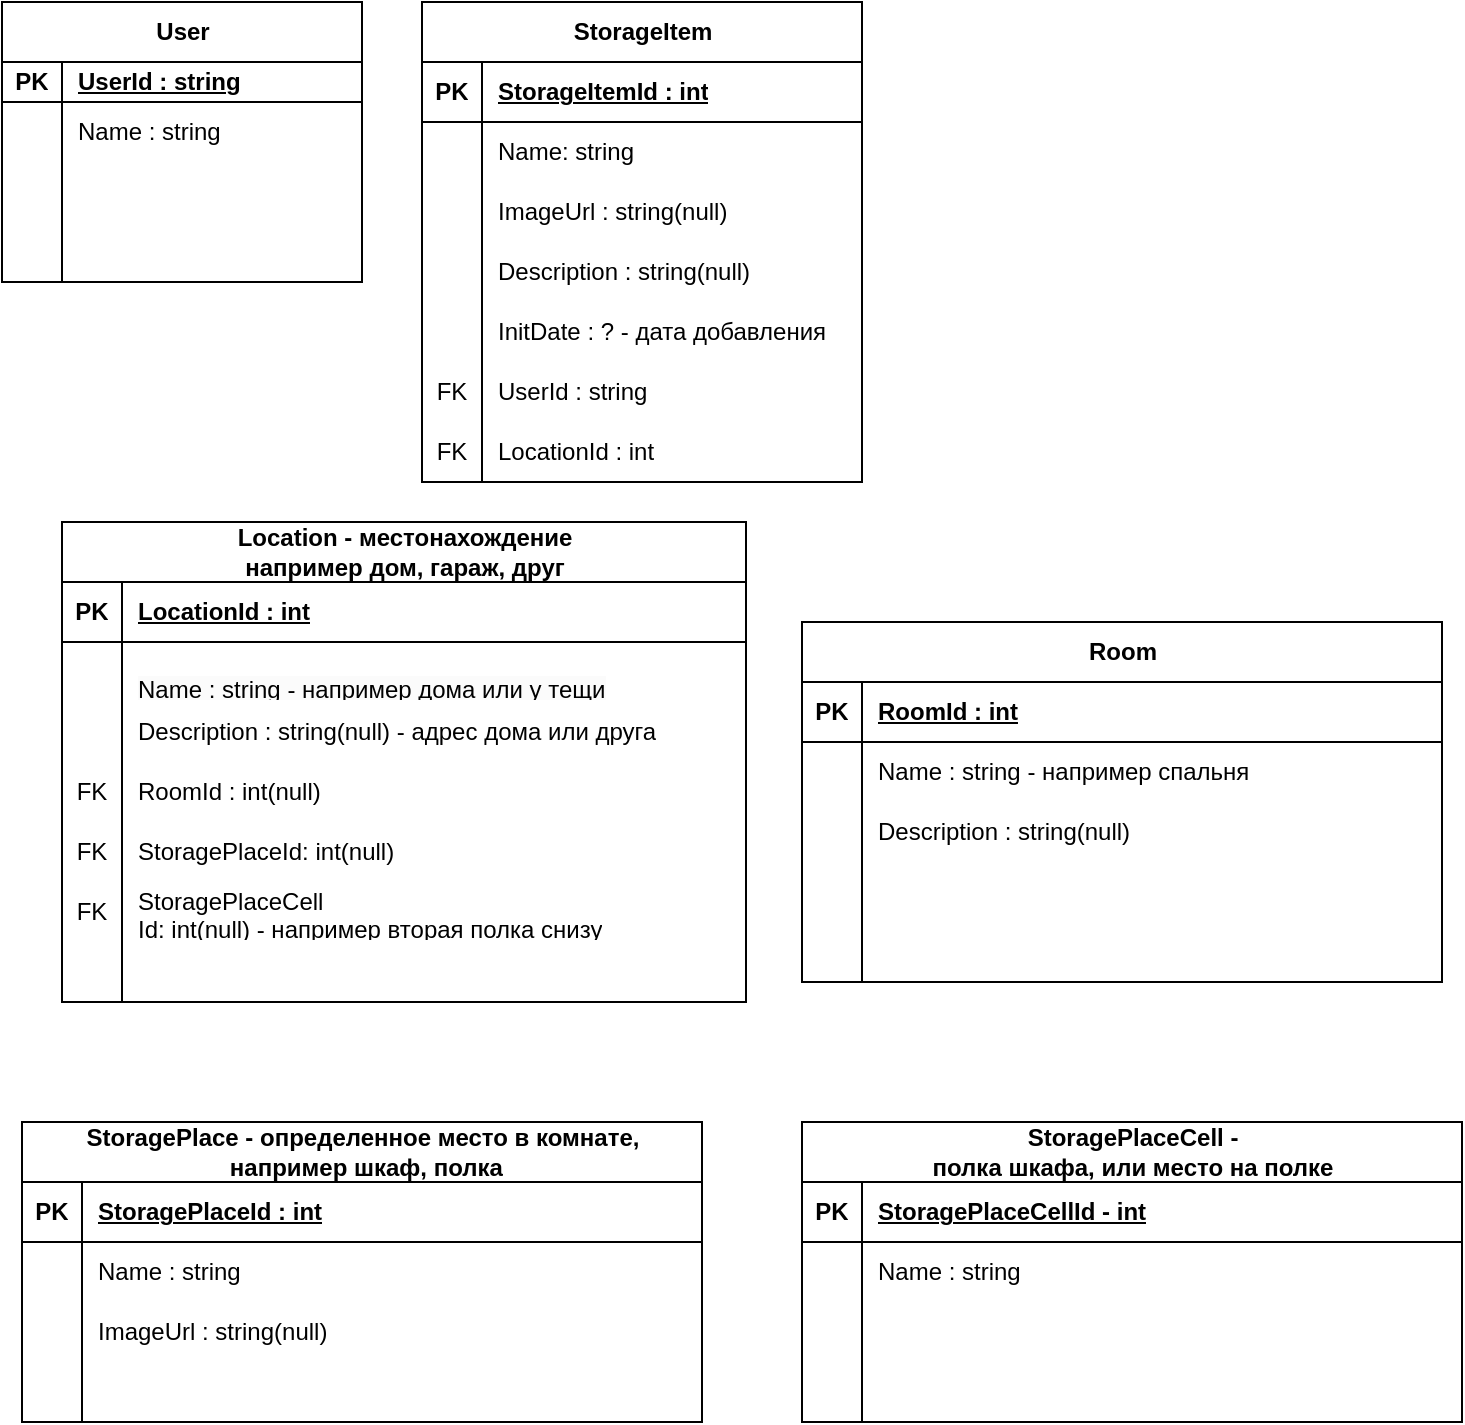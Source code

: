 <mxfile version="21.5.0" type="device">
  <diagram name="Страница 1" id="NvHaA6p-Mh8a8mqov6I4">
    <mxGraphModel dx="1034" dy="798" grid="1" gridSize="10" guides="1" tooltips="1" connect="1" arrows="1" fold="1" page="1" pageScale="1" pageWidth="3300" pageHeight="2339" math="0" shadow="0">
      <root>
        <mxCell id="0" />
        <mxCell id="1" parent="0" />
        <mxCell id="Z_u_ShBdVr9Fi0HNY1dl-27" value="User" style="shape=table;startSize=30;container=1;collapsible=1;childLayout=tableLayout;fixedRows=1;rowLines=0;fontStyle=1;align=center;resizeLast=1;html=1;" parent="1" vertex="1">
          <mxGeometry x="20" y="20" width="180" height="140" as="geometry" />
        </mxCell>
        <mxCell id="Z_u_ShBdVr9Fi0HNY1dl-28" value="" style="shape=tableRow;horizontal=0;startSize=0;swimlaneHead=0;swimlaneBody=0;fillColor=none;collapsible=0;dropTarget=0;points=[[0,0.5],[1,0.5]];portConstraint=eastwest;top=0;left=0;right=0;bottom=1;" parent="Z_u_ShBdVr9Fi0HNY1dl-27" vertex="1">
          <mxGeometry y="30" width="180" height="20" as="geometry" />
        </mxCell>
        <mxCell id="Z_u_ShBdVr9Fi0HNY1dl-29" value="PK" style="shape=partialRectangle;connectable=0;fillColor=none;top=0;left=0;bottom=0;right=0;fontStyle=1;overflow=hidden;whiteSpace=wrap;html=1;" parent="Z_u_ShBdVr9Fi0HNY1dl-28" vertex="1">
          <mxGeometry width="30" height="20" as="geometry">
            <mxRectangle width="30" height="20" as="alternateBounds" />
          </mxGeometry>
        </mxCell>
        <mxCell id="Z_u_ShBdVr9Fi0HNY1dl-30" value="UserId : string" style="shape=partialRectangle;connectable=0;fillColor=none;top=0;left=0;bottom=0;right=0;align=left;spacingLeft=6;fontStyle=5;overflow=hidden;whiteSpace=wrap;html=1;" parent="Z_u_ShBdVr9Fi0HNY1dl-28" vertex="1">
          <mxGeometry x="30" width="150" height="20" as="geometry">
            <mxRectangle width="150" height="20" as="alternateBounds" />
          </mxGeometry>
        </mxCell>
        <mxCell id="Z_u_ShBdVr9Fi0HNY1dl-31" value="" style="shape=tableRow;horizontal=0;startSize=0;swimlaneHead=0;swimlaneBody=0;fillColor=none;collapsible=0;dropTarget=0;points=[[0,0.5],[1,0.5]];portConstraint=eastwest;top=0;left=0;right=0;bottom=0;" parent="Z_u_ShBdVr9Fi0HNY1dl-27" vertex="1">
          <mxGeometry y="50" width="180" height="30" as="geometry" />
        </mxCell>
        <mxCell id="Z_u_ShBdVr9Fi0HNY1dl-32" value="" style="shape=partialRectangle;connectable=0;fillColor=none;top=0;left=0;bottom=0;right=0;editable=1;overflow=hidden;whiteSpace=wrap;html=1;" parent="Z_u_ShBdVr9Fi0HNY1dl-31" vertex="1">
          <mxGeometry width="30" height="30" as="geometry">
            <mxRectangle width="30" height="30" as="alternateBounds" />
          </mxGeometry>
        </mxCell>
        <mxCell id="Z_u_ShBdVr9Fi0HNY1dl-33" value="Name : string" style="shape=partialRectangle;connectable=0;fillColor=none;top=0;left=0;bottom=0;right=0;align=left;spacingLeft=6;overflow=hidden;whiteSpace=wrap;html=1;" parent="Z_u_ShBdVr9Fi0HNY1dl-31" vertex="1">
          <mxGeometry x="30" width="150" height="30" as="geometry">
            <mxRectangle width="150" height="30" as="alternateBounds" />
          </mxGeometry>
        </mxCell>
        <mxCell id="Z_u_ShBdVr9Fi0HNY1dl-34" value="" style="shape=tableRow;horizontal=0;startSize=0;swimlaneHead=0;swimlaneBody=0;fillColor=none;collapsible=0;dropTarget=0;points=[[0,0.5],[1,0.5]];portConstraint=eastwest;top=0;left=0;right=0;bottom=0;" parent="Z_u_ShBdVr9Fi0HNY1dl-27" vertex="1">
          <mxGeometry y="80" width="180" height="30" as="geometry" />
        </mxCell>
        <mxCell id="Z_u_ShBdVr9Fi0HNY1dl-35" value="" style="shape=partialRectangle;connectable=0;fillColor=none;top=0;left=0;bottom=0;right=0;editable=1;overflow=hidden;whiteSpace=wrap;html=1;" parent="Z_u_ShBdVr9Fi0HNY1dl-34" vertex="1">
          <mxGeometry width="30" height="30" as="geometry">
            <mxRectangle width="30" height="30" as="alternateBounds" />
          </mxGeometry>
        </mxCell>
        <mxCell id="Z_u_ShBdVr9Fi0HNY1dl-36" value="" style="shape=partialRectangle;connectable=0;fillColor=none;top=0;left=0;bottom=0;right=0;align=left;spacingLeft=6;overflow=hidden;whiteSpace=wrap;html=1;" parent="Z_u_ShBdVr9Fi0HNY1dl-34" vertex="1">
          <mxGeometry x="30" width="150" height="30" as="geometry">
            <mxRectangle width="150" height="30" as="alternateBounds" />
          </mxGeometry>
        </mxCell>
        <mxCell id="Z_u_ShBdVr9Fi0HNY1dl-37" value="" style="shape=tableRow;horizontal=0;startSize=0;swimlaneHead=0;swimlaneBody=0;fillColor=none;collapsible=0;dropTarget=0;points=[[0,0.5],[1,0.5]];portConstraint=eastwest;top=0;left=0;right=0;bottom=0;" parent="Z_u_ShBdVr9Fi0HNY1dl-27" vertex="1">
          <mxGeometry y="110" width="180" height="30" as="geometry" />
        </mxCell>
        <mxCell id="Z_u_ShBdVr9Fi0HNY1dl-38" value="" style="shape=partialRectangle;connectable=0;fillColor=none;top=0;left=0;bottom=0;right=0;editable=1;overflow=hidden;whiteSpace=wrap;html=1;" parent="Z_u_ShBdVr9Fi0HNY1dl-37" vertex="1">
          <mxGeometry width="30" height="30" as="geometry">
            <mxRectangle width="30" height="30" as="alternateBounds" />
          </mxGeometry>
        </mxCell>
        <mxCell id="Z_u_ShBdVr9Fi0HNY1dl-39" value="" style="shape=partialRectangle;connectable=0;fillColor=none;top=0;left=0;bottom=0;right=0;align=left;spacingLeft=6;overflow=hidden;whiteSpace=wrap;html=1;" parent="Z_u_ShBdVr9Fi0HNY1dl-37" vertex="1">
          <mxGeometry x="30" width="150" height="30" as="geometry">
            <mxRectangle width="150" height="30" as="alternateBounds" />
          </mxGeometry>
        </mxCell>
        <object label="StorageItem" UserId="" id="Z_u_ShBdVr9Fi0HNY1dl-40">
          <mxCell style="shape=table;startSize=30;container=1;collapsible=1;childLayout=tableLayout;fixedRows=1;rowLines=0;fontStyle=1;align=center;resizeLast=1;html=1;" parent="1" vertex="1">
            <mxGeometry x="230" y="20" width="220" height="240" as="geometry" />
          </mxCell>
        </object>
        <mxCell id="Z_u_ShBdVr9Fi0HNY1dl-41" value="" style="shape=tableRow;horizontal=0;startSize=0;swimlaneHead=0;swimlaneBody=0;fillColor=none;collapsible=0;dropTarget=0;points=[[0,0.5],[1,0.5]];portConstraint=eastwest;top=0;left=0;right=0;bottom=1;" parent="Z_u_ShBdVr9Fi0HNY1dl-40" vertex="1">
          <mxGeometry y="30" width="220" height="30" as="geometry" />
        </mxCell>
        <mxCell id="Z_u_ShBdVr9Fi0HNY1dl-42" value="PK" style="shape=partialRectangle;connectable=0;fillColor=none;top=0;left=0;bottom=0;right=0;fontStyle=1;overflow=hidden;whiteSpace=wrap;html=1;" parent="Z_u_ShBdVr9Fi0HNY1dl-41" vertex="1">
          <mxGeometry width="30" height="30" as="geometry">
            <mxRectangle width="30" height="30" as="alternateBounds" />
          </mxGeometry>
        </mxCell>
        <mxCell id="Z_u_ShBdVr9Fi0HNY1dl-43" value="StorageItemId : int" style="shape=partialRectangle;connectable=0;fillColor=none;top=0;left=0;bottom=0;right=0;align=left;spacingLeft=6;fontStyle=5;overflow=hidden;whiteSpace=wrap;html=1;" parent="Z_u_ShBdVr9Fi0HNY1dl-41" vertex="1">
          <mxGeometry x="30" width="190" height="30" as="geometry">
            <mxRectangle width="190" height="30" as="alternateBounds" />
          </mxGeometry>
        </mxCell>
        <mxCell id="Z_u_ShBdVr9Fi0HNY1dl-44" value="" style="shape=tableRow;horizontal=0;startSize=0;swimlaneHead=0;swimlaneBody=0;fillColor=none;collapsible=0;dropTarget=0;points=[[0,0.5],[1,0.5]];portConstraint=eastwest;top=0;left=0;right=0;bottom=0;" parent="Z_u_ShBdVr9Fi0HNY1dl-40" vertex="1">
          <mxGeometry y="60" width="220" height="30" as="geometry" />
        </mxCell>
        <mxCell id="Z_u_ShBdVr9Fi0HNY1dl-45" value="" style="shape=partialRectangle;connectable=0;fillColor=none;top=0;left=0;bottom=0;right=0;editable=1;overflow=hidden;whiteSpace=wrap;html=1;" parent="Z_u_ShBdVr9Fi0HNY1dl-44" vertex="1">
          <mxGeometry width="30" height="30" as="geometry">
            <mxRectangle width="30" height="30" as="alternateBounds" />
          </mxGeometry>
        </mxCell>
        <mxCell id="Z_u_ShBdVr9Fi0HNY1dl-46" value="Name: string" style="shape=partialRectangle;connectable=0;fillColor=none;top=0;left=0;bottom=0;right=0;align=left;spacingLeft=6;overflow=hidden;whiteSpace=wrap;html=1;" parent="Z_u_ShBdVr9Fi0HNY1dl-44" vertex="1">
          <mxGeometry x="30" width="190" height="30" as="geometry">
            <mxRectangle width="190" height="30" as="alternateBounds" />
          </mxGeometry>
        </mxCell>
        <mxCell id="Z_u_ShBdVr9Fi0HNY1dl-47" value="" style="shape=tableRow;horizontal=0;startSize=0;swimlaneHead=0;swimlaneBody=0;fillColor=none;collapsible=0;dropTarget=0;points=[[0,0.5],[1,0.5]];portConstraint=eastwest;top=0;left=0;right=0;bottom=0;" parent="Z_u_ShBdVr9Fi0HNY1dl-40" vertex="1">
          <mxGeometry y="90" width="220" height="30" as="geometry" />
        </mxCell>
        <mxCell id="Z_u_ShBdVr9Fi0HNY1dl-48" value="" style="shape=partialRectangle;connectable=0;fillColor=none;top=0;left=0;bottom=0;right=0;editable=1;overflow=hidden;whiteSpace=wrap;html=1;" parent="Z_u_ShBdVr9Fi0HNY1dl-47" vertex="1">
          <mxGeometry width="30" height="30" as="geometry">
            <mxRectangle width="30" height="30" as="alternateBounds" />
          </mxGeometry>
        </mxCell>
        <mxCell id="Z_u_ShBdVr9Fi0HNY1dl-49" value="ImageUrl : string(null)" style="shape=partialRectangle;connectable=0;fillColor=none;top=0;left=0;bottom=0;right=0;align=left;spacingLeft=6;overflow=hidden;whiteSpace=wrap;html=1;" parent="Z_u_ShBdVr9Fi0HNY1dl-47" vertex="1">
          <mxGeometry x="30" width="190" height="30" as="geometry">
            <mxRectangle width="190" height="30" as="alternateBounds" />
          </mxGeometry>
        </mxCell>
        <mxCell id="Z_u_ShBdVr9Fi0HNY1dl-50" value="" style="shape=tableRow;horizontal=0;startSize=0;swimlaneHead=0;swimlaneBody=0;fillColor=none;collapsible=0;dropTarget=0;points=[[0,0.5],[1,0.5]];portConstraint=eastwest;top=0;left=0;right=0;bottom=0;" parent="Z_u_ShBdVr9Fi0HNY1dl-40" vertex="1">
          <mxGeometry y="120" width="220" height="30" as="geometry" />
        </mxCell>
        <mxCell id="Z_u_ShBdVr9Fi0HNY1dl-51" value="" style="shape=partialRectangle;connectable=0;fillColor=none;top=0;left=0;bottom=0;right=0;editable=1;overflow=hidden;whiteSpace=wrap;html=1;" parent="Z_u_ShBdVr9Fi0HNY1dl-50" vertex="1">
          <mxGeometry width="30" height="30" as="geometry">
            <mxRectangle width="30" height="30" as="alternateBounds" />
          </mxGeometry>
        </mxCell>
        <mxCell id="Z_u_ShBdVr9Fi0HNY1dl-52" value="Description : string(null)" style="shape=partialRectangle;connectable=0;fillColor=none;top=0;left=0;bottom=0;right=0;align=left;spacingLeft=6;overflow=hidden;whiteSpace=wrap;html=1;" parent="Z_u_ShBdVr9Fi0HNY1dl-50" vertex="1">
          <mxGeometry x="30" width="190" height="30" as="geometry">
            <mxRectangle width="190" height="30" as="alternateBounds" />
          </mxGeometry>
        </mxCell>
        <mxCell id="Z_u_ShBdVr9Fi0HNY1dl-95" style="shape=tableRow;horizontal=0;startSize=0;swimlaneHead=0;swimlaneBody=0;fillColor=none;collapsible=0;dropTarget=0;points=[[0,0.5],[1,0.5]];portConstraint=eastwest;top=0;left=0;right=0;bottom=0;" parent="Z_u_ShBdVr9Fi0HNY1dl-40" vertex="1">
          <mxGeometry y="150" width="220" height="30" as="geometry" />
        </mxCell>
        <mxCell id="Z_u_ShBdVr9Fi0HNY1dl-96" style="shape=partialRectangle;connectable=0;fillColor=none;top=0;left=0;bottom=0;right=0;editable=1;overflow=hidden;whiteSpace=wrap;html=1;" parent="Z_u_ShBdVr9Fi0HNY1dl-95" vertex="1">
          <mxGeometry width="30" height="30" as="geometry">
            <mxRectangle width="30" height="30" as="alternateBounds" />
          </mxGeometry>
        </mxCell>
        <mxCell id="Z_u_ShBdVr9Fi0HNY1dl-97" value="InitDate : ? - дата добавления" style="shape=partialRectangle;connectable=0;fillColor=none;top=0;left=0;bottom=0;right=0;align=left;spacingLeft=6;overflow=hidden;whiteSpace=wrap;html=1;" parent="Z_u_ShBdVr9Fi0HNY1dl-95" vertex="1">
          <mxGeometry x="30" width="190" height="30" as="geometry">
            <mxRectangle width="190" height="30" as="alternateBounds" />
          </mxGeometry>
        </mxCell>
        <mxCell id="Z_u_ShBdVr9Fi0HNY1dl-89" style="shape=tableRow;horizontal=0;startSize=0;swimlaneHead=0;swimlaneBody=0;fillColor=none;collapsible=0;dropTarget=0;points=[[0,0.5],[1,0.5]];portConstraint=eastwest;top=0;left=0;right=0;bottom=0;" parent="Z_u_ShBdVr9Fi0HNY1dl-40" vertex="1">
          <mxGeometry y="180" width="220" height="30" as="geometry" />
        </mxCell>
        <mxCell id="Z_u_ShBdVr9Fi0HNY1dl-90" value="FK" style="shape=partialRectangle;connectable=0;fillColor=none;top=0;left=0;bottom=0;right=0;editable=1;overflow=hidden;whiteSpace=wrap;html=1;" parent="Z_u_ShBdVr9Fi0HNY1dl-89" vertex="1">
          <mxGeometry width="30" height="30" as="geometry">
            <mxRectangle width="30" height="30" as="alternateBounds" />
          </mxGeometry>
        </mxCell>
        <mxCell id="Z_u_ShBdVr9Fi0HNY1dl-91" value="UserId : string" style="shape=partialRectangle;connectable=0;fillColor=none;top=0;left=0;bottom=0;right=0;align=left;spacingLeft=6;overflow=hidden;whiteSpace=wrap;html=1;" parent="Z_u_ShBdVr9Fi0HNY1dl-89" vertex="1">
          <mxGeometry x="30" width="190" height="30" as="geometry">
            <mxRectangle width="190" height="30" as="alternateBounds" />
          </mxGeometry>
        </mxCell>
        <mxCell id="Z_u_ShBdVr9Fi0HNY1dl-92" style="shape=tableRow;horizontal=0;startSize=0;swimlaneHead=0;swimlaneBody=0;fillColor=none;collapsible=0;dropTarget=0;points=[[0,0.5],[1,0.5]];portConstraint=eastwest;top=0;left=0;right=0;bottom=0;" parent="Z_u_ShBdVr9Fi0HNY1dl-40" vertex="1">
          <mxGeometry y="210" width="220" height="30" as="geometry" />
        </mxCell>
        <mxCell id="Z_u_ShBdVr9Fi0HNY1dl-93" value="FK" style="shape=partialRectangle;connectable=0;fillColor=none;top=0;left=0;bottom=0;right=0;editable=1;overflow=hidden;whiteSpace=wrap;html=1;" parent="Z_u_ShBdVr9Fi0HNY1dl-92" vertex="1">
          <mxGeometry width="30" height="30" as="geometry">
            <mxRectangle width="30" height="30" as="alternateBounds" />
          </mxGeometry>
        </mxCell>
        <mxCell id="Z_u_ShBdVr9Fi0HNY1dl-94" value="LocationId : int" style="shape=partialRectangle;connectable=0;fillColor=none;top=0;left=0;bottom=0;right=0;align=left;spacingLeft=6;overflow=hidden;whiteSpace=wrap;html=1;" parent="Z_u_ShBdVr9Fi0HNY1dl-92" vertex="1">
          <mxGeometry x="30" width="190" height="30" as="geometry">
            <mxRectangle width="190" height="30" as="alternateBounds" />
          </mxGeometry>
        </mxCell>
        <mxCell id="Z_u_ShBdVr9Fi0HNY1dl-69" value="Location - местонахождение &lt;br&gt;например дом, гараж, друг" style="shape=table;startSize=30;container=1;collapsible=1;childLayout=tableLayout;fixedRows=1;rowLines=0;fontStyle=1;align=center;resizeLast=1;html=1;points=[[0,0,0,0,0],[0,0.25,0,0,0],[0,0.5,0,0,0],[0,0.75,0,0,0],[0,1,0,0,0],[0.25,0,0,0,0],[0.25,1,0,0,0],[0.5,0,0,0,0],[0.5,1,0,0,0],[0.75,0,0,0,0],[0.75,1,0,0,0],[1,0,0,0,0],[1,0.25,0,0,0],[1,0.5,0,0,0],[1,0.75,0,0,0],[1,1,0,0,0]];" parent="1" vertex="1">
          <mxGeometry x="50" y="280" width="342" height="240" as="geometry">
            <mxRectangle x="490" y="60" width="90" height="30" as="alternateBounds" />
          </mxGeometry>
        </mxCell>
        <mxCell id="Z_u_ShBdVr9Fi0HNY1dl-70" value="" style="shape=tableRow;horizontal=0;startSize=0;swimlaneHead=0;swimlaneBody=0;fillColor=none;collapsible=0;dropTarget=0;points=[[0,0.5],[1,0.5]];portConstraint=eastwest;top=0;left=0;right=0;bottom=1;" parent="Z_u_ShBdVr9Fi0HNY1dl-69" vertex="1">
          <mxGeometry y="30" width="342" height="30" as="geometry" />
        </mxCell>
        <mxCell id="Z_u_ShBdVr9Fi0HNY1dl-71" value="PK" style="shape=partialRectangle;connectable=0;fillColor=none;top=0;left=0;bottom=0;right=0;fontStyle=1;overflow=hidden;whiteSpace=wrap;html=1;" parent="Z_u_ShBdVr9Fi0HNY1dl-70" vertex="1">
          <mxGeometry width="30" height="30" as="geometry">
            <mxRectangle width="30" height="30" as="alternateBounds" />
          </mxGeometry>
        </mxCell>
        <mxCell id="Z_u_ShBdVr9Fi0HNY1dl-72" value="LocationId : int" style="shape=partialRectangle;connectable=0;fillColor=none;top=0;left=0;bottom=0;right=0;align=left;spacingLeft=6;fontStyle=5;overflow=hidden;whiteSpace=wrap;html=1;" parent="Z_u_ShBdVr9Fi0HNY1dl-70" vertex="1">
          <mxGeometry x="30" width="312" height="30" as="geometry">
            <mxRectangle width="312" height="30" as="alternateBounds" />
          </mxGeometry>
        </mxCell>
        <mxCell id="Z_u_ShBdVr9Fi0HNY1dl-117" style="shape=tableRow;horizontal=0;startSize=0;swimlaneHead=0;swimlaneBody=0;fillColor=none;collapsible=0;dropTarget=0;points=[[0,0.5],[1,0.5]];portConstraint=eastwest;top=0;left=0;right=0;bottom=0;" parent="Z_u_ShBdVr9Fi0HNY1dl-69" vertex="1">
          <mxGeometry y="60" width="342" height="30" as="geometry" />
        </mxCell>
        <mxCell id="Z_u_ShBdVr9Fi0HNY1dl-118" style="shape=partialRectangle;connectable=0;fillColor=none;top=0;left=0;bottom=0;right=0;editable=1;overflow=hidden;whiteSpace=wrap;html=1;" parent="Z_u_ShBdVr9Fi0HNY1dl-117" vertex="1">
          <mxGeometry width="30" height="30" as="geometry">
            <mxRectangle width="30" height="30" as="alternateBounds" />
          </mxGeometry>
        </mxCell>
        <mxCell id="Z_u_ShBdVr9Fi0HNY1dl-119" value="&#xa;&lt;span style=&quot;color: rgb(0, 0, 0); font-family: Helvetica; font-size: 12px; font-style: normal; font-variant-ligatures: normal; font-variant-caps: normal; font-weight: 400; letter-spacing: normal; orphans: 2; text-align: left; text-indent: 0px; text-transform: none; widows: 2; word-spacing: 0px; -webkit-text-stroke-width: 0px; background-color: rgb(251, 251, 251); text-decoration-thickness: initial; text-decoration-style: initial; text-decoration-color: initial; float: none; display: inline !important;&quot;&gt;Name : string - например дома или у тещи&lt;/span&gt;&#xa;&#xa;" style="shape=partialRectangle;connectable=0;fillColor=none;top=0;left=0;bottom=0;right=0;align=left;spacingLeft=6;overflow=hidden;whiteSpace=wrap;html=1;" parent="Z_u_ShBdVr9Fi0HNY1dl-117" vertex="1">
          <mxGeometry x="30" width="312" height="30" as="geometry">
            <mxRectangle width="312" height="30" as="alternateBounds" />
          </mxGeometry>
        </mxCell>
        <mxCell id="Z_u_ShBdVr9Fi0HNY1dl-120" style="shape=tableRow;horizontal=0;startSize=0;swimlaneHead=0;swimlaneBody=0;fillColor=none;collapsible=0;dropTarget=0;points=[[0,0.5],[1,0.5]];portConstraint=eastwest;top=0;left=0;right=0;bottom=0;" parent="Z_u_ShBdVr9Fi0HNY1dl-69" vertex="1">
          <mxGeometry y="90" width="342" height="30" as="geometry" />
        </mxCell>
        <mxCell id="Z_u_ShBdVr9Fi0HNY1dl-121" style="shape=partialRectangle;connectable=0;fillColor=none;top=0;left=0;bottom=0;right=0;editable=1;overflow=hidden;whiteSpace=wrap;html=1;" parent="Z_u_ShBdVr9Fi0HNY1dl-120" vertex="1">
          <mxGeometry width="30" height="30" as="geometry">
            <mxRectangle width="30" height="30" as="alternateBounds" />
          </mxGeometry>
        </mxCell>
        <mxCell id="Z_u_ShBdVr9Fi0HNY1dl-122" value="Description : string(null) - адрес дома или друга" style="shape=partialRectangle;connectable=0;fillColor=none;top=0;left=0;bottom=0;right=0;align=left;spacingLeft=6;overflow=hidden;whiteSpace=wrap;html=1;" parent="Z_u_ShBdVr9Fi0HNY1dl-120" vertex="1">
          <mxGeometry x="30" width="312" height="30" as="geometry">
            <mxRectangle width="312" height="30" as="alternateBounds" />
          </mxGeometry>
        </mxCell>
        <mxCell id="Z_u_ShBdVr9Fi0HNY1dl-79" value="" style="shape=tableRow;horizontal=0;startSize=0;swimlaneHead=0;swimlaneBody=0;fillColor=none;collapsible=0;dropTarget=0;points=[[0,0.5],[1,0.5]];portConstraint=eastwest;top=0;left=0;right=0;bottom=0;" parent="Z_u_ShBdVr9Fi0HNY1dl-69" vertex="1">
          <mxGeometry y="120" width="342" height="30" as="geometry" />
        </mxCell>
        <mxCell id="Z_u_ShBdVr9Fi0HNY1dl-80" value="FK" style="shape=partialRectangle;connectable=0;fillColor=none;top=0;left=0;bottom=0;right=0;editable=1;overflow=hidden;whiteSpace=wrap;html=1;" parent="Z_u_ShBdVr9Fi0HNY1dl-79" vertex="1">
          <mxGeometry width="30" height="30" as="geometry">
            <mxRectangle width="30" height="30" as="alternateBounds" />
          </mxGeometry>
        </mxCell>
        <mxCell id="Z_u_ShBdVr9Fi0HNY1dl-81" value="RoomId : int(null)&amp;nbsp;" style="shape=partialRectangle;connectable=0;fillColor=none;top=0;left=0;bottom=0;right=0;align=left;spacingLeft=6;overflow=hidden;whiteSpace=wrap;html=1;" parent="Z_u_ShBdVr9Fi0HNY1dl-79" vertex="1">
          <mxGeometry x="30" width="312" height="30" as="geometry">
            <mxRectangle width="312" height="30" as="alternateBounds" />
          </mxGeometry>
        </mxCell>
        <mxCell id="Z_u_ShBdVr9Fi0HNY1dl-86" style="shape=tableRow;horizontal=0;startSize=0;swimlaneHead=0;swimlaneBody=0;fillColor=none;collapsible=0;dropTarget=0;points=[[0,0.5],[1,0.5]];portConstraint=eastwest;top=0;left=0;right=0;bottom=0;" parent="Z_u_ShBdVr9Fi0HNY1dl-69" vertex="1">
          <mxGeometry y="150" width="342" height="30" as="geometry" />
        </mxCell>
        <mxCell id="Z_u_ShBdVr9Fi0HNY1dl-87" value="FK" style="shape=partialRectangle;connectable=0;fillColor=none;top=0;left=0;bottom=0;right=0;editable=1;overflow=hidden;whiteSpace=wrap;html=1;" parent="Z_u_ShBdVr9Fi0HNY1dl-86" vertex="1">
          <mxGeometry width="30" height="30" as="geometry">
            <mxRectangle width="30" height="30" as="alternateBounds" />
          </mxGeometry>
        </mxCell>
        <mxCell id="Z_u_ShBdVr9Fi0HNY1dl-88" value="StoragePlaceId: int(null)&amp;nbsp;" style="shape=partialRectangle;connectable=0;fillColor=none;top=0;left=0;bottom=0;right=0;align=left;spacingLeft=6;overflow=hidden;whiteSpace=wrap;html=1;" parent="Z_u_ShBdVr9Fi0HNY1dl-86" vertex="1">
          <mxGeometry x="30" width="312" height="30" as="geometry">
            <mxRectangle width="312" height="30" as="alternateBounds" />
          </mxGeometry>
        </mxCell>
        <mxCell id="Z_u_ShBdVr9Fi0HNY1dl-98" style="shape=tableRow;horizontal=0;startSize=0;swimlaneHead=0;swimlaneBody=0;fillColor=none;collapsible=0;dropTarget=0;points=[[0,0.5],[1,0.5]];portConstraint=eastwest;top=0;left=0;right=0;bottom=0;" parent="Z_u_ShBdVr9Fi0HNY1dl-69" vertex="1">
          <mxGeometry y="180" width="342" height="30" as="geometry" />
        </mxCell>
        <mxCell id="Z_u_ShBdVr9Fi0HNY1dl-99" value="FK" style="shape=partialRectangle;connectable=0;fillColor=none;top=0;left=0;bottom=0;right=0;editable=1;overflow=hidden;whiteSpace=wrap;html=1;" parent="Z_u_ShBdVr9Fi0HNY1dl-98" vertex="1">
          <mxGeometry width="30" height="30" as="geometry">
            <mxRectangle width="30" height="30" as="alternateBounds" />
          </mxGeometry>
        </mxCell>
        <mxCell id="Z_u_ShBdVr9Fi0HNY1dl-100" value="StoragePlaceCell&lt;br&gt;Id: int(null) - например вторая полка снизу" style="shape=partialRectangle;connectable=0;fillColor=none;top=0;left=0;bottom=0;right=0;align=left;spacingLeft=6;overflow=hidden;whiteSpace=wrap;html=1;" parent="Z_u_ShBdVr9Fi0HNY1dl-98" vertex="1">
          <mxGeometry x="30" width="312" height="30" as="geometry">
            <mxRectangle width="312" height="30" as="alternateBounds" />
          </mxGeometry>
        </mxCell>
        <mxCell id="Z_u_ShBdVr9Fi0HNY1dl-101" style="shape=tableRow;horizontal=0;startSize=0;swimlaneHead=0;swimlaneBody=0;fillColor=none;collapsible=0;dropTarget=0;points=[[0,0.5],[1,0.5]];portConstraint=eastwest;top=0;left=0;right=0;bottom=0;" parent="Z_u_ShBdVr9Fi0HNY1dl-69" vertex="1">
          <mxGeometry y="210" width="342" height="30" as="geometry" />
        </mxCell>
        <mxCell id="Z_u_ShBdVr9Fi0HNY1dl-102" value="" style="shape=partialRectangle;connectable=0;fillColor=none;top=0;left=0;bottom=0;right=0;editable=1;overflow=hidden;whiteSpace=wrap;html=1;" parent="Z_u_ShBdVr9Fi0HNY1dl-101" vertex="1">
          <mxGeometry width="30" height="30" as="geometry">
            <mxRectangle width="30" height="30" as="alternateBounds" />
          </mxGeometry>
        </mxCell>
        <mxCell id="Z_u_ShBdVr9Fi0HNY1dl-103" value="" style="shape=partialRectangle;connectable=0;fillColor=none;top=0;left=0;bottom=0;right=0;align=left;spacingLeft=6;overflow=hidden;whiteSpace=wrap;html=1;" parent="Z_u_ShBdVr9Fi0HNY1dl-101" vertex="1">
          <mxGeometry x="30" width="312" height="30" as="geometry">
            <mxRectangle width="312" height="30" as="alternateBounds" />
          </mxGeometry>
        </mxCell>
        <mxCell id="Z_u_ShBdVr9Fi0HNY1dl-104" value="Room" style="shape=table;startSize=30;container=1;collapsible=1;childLayout=tableLayout;fixedRows=1;rowLines=0;fontStyle=1;align=center;resizeLast=1;html=1;" parent="1" vertex="1">
          <mxGeometry x="420" y="330" width="320" height="180" as="geometry" />
        </mxCell>
        <mxCell id="Z_u_ShBdVr9Fi0HNY1dl-105" value="" style="shape=tableRow;horizontal=0;startSize=0;swimlaneHead=0;swimlaneBody=0;fillColor=none;collapsible=0;dropTarget=0;points=[[0,0.5],[1,0.5]];portConstraint=eastwest;top=0;left=0;right=0;bottom=1;" parent="Z_u_ShBdVr9Fi0HNY1dl-104" vertex="1">
          <mxGeometry y="30" width="320" height="30" as="geometry" />
        </mxCell>
        <mxCell id="Z_u_ShBdVr9Fi0HNY1dl-106" value="PK" style="shape=partialRectangle;connectable=0;fillColor=none;top=0;left=0;bottom=0;right=0;fontStyle=1;overflow=hidden;whiteSpace=wrap;html=1;" parent="Z_u_ShBdVr9Fi0HNY1dl-105" vertex="1">
          <mxGeometry width="30" height="30" as="geometry">
            <mxRectangle width="30" height="30" as="alternateBounds" />
          </mxGeometry>
        </mxCell>
        <mxCell id="Z_u_ShBdVr9Fi0HNY1dl-107" value="RoomId : int" style="shape=partialRectangle;connectable=0;fillColor=none;top=0;left=0;bottom=0;right=0;align=left;spacingLeft=6;fontStyle=5;overflow=hidden;whiteSpace=wrap;html=1;" parent="Z_u_ShBdVr9Fi0HNY1dl-105" vertex="1">
          <mxGeometry x="30" width="290" height="30" as="geometry">
            <mxRectangle width="290" height="30" as="alternateBounds" />
          </mxGeometry>
        </mxCell>
        <mxCell id="Z_u_ShBdVr9Fi0HNY1dl-108" value="" style="shape=tableRow;horizontal=0;startSize=0;swimlaneHead=0;swimlaneBody=0;fillColor=none;collapsible=0;dropTarget=0;points=[[0,0.5],[1,0.5]];portConstraint=eastwest;top=0;left=0;right=0;bottom=0;" parent="Z_u_ShBdVr9Fi0HNY1dl-104" vertex="1">
          <mxGeometry y="60" width="320" height="30" as="geometry" />
        </mxCell>
        <mxCell id="Z_u_ShBdVr9Fi0HNY1dl-109" value="" style="shape=partialRectangle;connectable=0;fillColor=none;top=0;left=0;bottom=0;right=0;editable=1;overflow=hidden;whiteSpace=wrap;html=1;" parent="Z_u_ShBdVr9Fi0HNY1dl-108" vertex="1">
          <mxGeometry width="30" height="30" as="geometry">
            <mxRectangle width="30" height="30" as="alternateBounds" />
          </mxGeometry>
        </mxCell>
        <mxCell id="Z_u_ShBdVr9Fi0HNY1dl-110" value="Name : string - например спальня" style="shape=partialRectangle;connectable=0;fillColor=none;top=0;left=0;bottom=0;right=0;align=left;spacingLeft=6;overflow=hidden;whiteSpace=wrap;html=1;" parent="Z_u_ShBdVr9Fi0HNY1dl-108" vertex="1">
          <mxGeometry x="30" width="290" height="30" as="geometry">
            <mxRectangle width="290" height="30" as="alternateBounds" />
          </mxGeometry>
        </mxCell>
        <mxCell id="Z_u_ShBdVr9Fi0HNY1dl-123" style="shape=tableRow;horizontal=0;startSize=0;swimlaneHead=0;swimlaneBody=0;fillColor=none;collapsible=0;dropTarget=0;points=[[0,0.5],[1,0.5]];portConstraint=eastwest;top=0;left=0;right=0;bottom=0;" parent="Z_u_ShBdVr9Fi0HNY1dl-104" vertex="1">
          <mxGeometry y="90" width="320" height="30" as="geometry" />
        </mxCell>
        <mxCell id="Z_u_ShBdVr9Fi0HNY1dl-124" style="shape=partialRectangle;connectable=0;fillColor=none;top=0;left=0;bottom=0;right=0;editable=1;overflow=hidden;whiteSpace=wrap;html=1;" parent="Z_u_ShBdVr9Fi0HNY1dl-123" vertex="1">
          <mxGeometry width="30" height="30" as="geometry">
            <mxRectangle width="30" height="30" as="alternateBounds" />
          </mxGeometry>
        </mxCell>
        <mxCell id="Z_u_ShBdVr9Fi0HNY1dl-125" value="Description : string(null)&amp;nbsp;" style="shape=partialRectangle;connectable=0;fillColor=none;top=0;left=0;bottom=0;right=0;align=left;spacingLeft=6;overflow=hidden;whiteSpace=wrap;html=1;" parent="Z_u_ShBdVr9Fi0HNY1dl-123" vertex="1">
          <mxGeometry x="30" width="290" height="30" as="geometry">
            <mxRectangle width="290" height="30" as="alternateBounds" />
          </mxGeometry>
        </mxCell>
        <mxCell id="Z_u_ShBdVr9Fi0HNY1dl-111" value="" style="shape=tableRow;horizontal=0;startSize=0;swimlaneHead=0;swimlaneBody=0;fillColor=none;collapsible=0;dropTarget=0;points=[[0,0.5],[1,0.5]];portConstraint=eastwest;top=0;left=0;right=0;bottom=0;" parent="Z_u_ShBdVr9Fi0HNY1dl-104" vertex="1">
          <mxGeometry y="120" width="320" height="30" as="geometry" />
        </mxCell>
        <mxCell id="Z_u_ShBdVr9Fi0HNY1dl-112" value="" style="shape=partialRectangle;connectable=0;fillColor=none;top=0;left=0;bottom=0;right=0;editable=1;overflow=hidden;whiteSpace=wrap;html=1;" parent="Z_u_ShBdVr9Fi0HNY1dl-111" vertex="1">
          <mxGeometry width="30" height="30" as="geometry">
            <mxRectangle width="30" height="30" as="alternateBounds" />
          </mxGeometry>
        </mxCell>
        <mxCell id="Z_u_ShBdVr9Fi0HNY1dl-113" value="" style="shape=partialRectangle;connectable=0;fillColor=none;top=0;left=0;bottom=0;right=0;align=left;spacingLeft=6;overflow=hidden;whiteSpace=wrap;html=1;" parent="Z_u_ShBdVr9Fi0HNY1dl-111" vertex="1">
          <mxGeometry x="30" width="290" height="30" as="geometry">
            <mxRectangle width="290" height="30" as="alternateBounds" />
          </mxGeometry>
        </mxCell>
        <mxCell id="Z_u_ShBdVr9Fi0HNY1dl-114" value="" style="shape=tableRow;horizontal=0;startSize=0;swimlaneHead=0;swimlaneBody=0;fillColor=none;collapsible=0;dropTarget=0;points=[[0,0.5],[1,0.5]];portConstraint=eastwest;top=0;left=0;right=0;bottom=0;" parent="Z_u_ShBdVr9Fi0HNY1dl-104" vertex="1">
          <mxGeometry y="150" width="320" height="30" as="geometry" />
        </mxCell>
        <mxCell id="Z_u_ShBdVr9Fi0HNY1dl-115" value="" style="shape=partialRectangle;connectable=0;fillColor=none;top=0;left=0;bottom=0;right=0;editable=1;overflow=hidden;whiteSpace=wrap;html=1;" parent="Z_u_ShBdVr9Fi0HNY1dl-114" vertex="1">
          <mxGeometry width="30" height="30" as="geometry">
            <mxRectangle width="30" height="30" as="alternateBounds" />
          </mxGeometry>
        </mxCell>
        <mxCell id="Z_u_ShBdVr9Fi0HNY1dl-116" value="" style="shape=partialRectangle;connectable=0;fillColor=none;top=0;left=0;bottom=0;right=0;align=left;spacingLeft=6;overflow=hidden;whiteSpace=wrap;html=1;" parent="Z_u_ShBdVr9Fi0HNY1dl-114" vertex="1">
          <mxGeometry x="30" width="290" height="30" as="geometry">
            <mxRectangle width="290" height="30" as="alternateBounds" />
          </mxGeometry>
        </mxCell>
        <mxCell id="Z_u_ShBdVr9Fi0HNY1dl-126" value="StoragePlace - определенное место в комнате,&lt;br&gt;&amp;nbsp;например шкаф, полка" style="shape=table;startSize=30;container=1;collapsible=1;childLayout=tableLayout;fixedRows=1;rowLines=0;fontStyle=1;align=center;resizeLast=1;html=1;" parent="1" vertex="1">
          <mxGeometry x="30" y="580" width="340" height="150" as="geometry" />
        </mxCell>
        <mxCell id="Z_u_ShBdVr9Fi0HNY1dl-127" value="" style="shape=tableRow;horizontal=0;startSize=0;swimlaneHead=0;swimlaneBody=0;fillColor=none;collapsible=0;dropTarget=0;points=[[0,0.5],[1,0.5]];portConstraint=eastwest;top=0;left=0;right=0;bottom=1;" parent="Z_u_ShBdVr9Fi0HNY1dl-126" vertex="1">
          <mxGeometry y="30" width="340" height="30" as="geometry" />
        </mxCell>
        <mxCell id="Z_u_ShBdVr9Fi0HNY1dl-128" value="PK" style="shape=partialRectangle;connectable=0;fillColor=none;top=0;left=0;bottom=0;right=0;fontStyle=1;overflow=hidden;whiteSpace=wrap;html=1;" parent="Z_u_ShBdVr9Fi0HNY1dl-127" vertex="1">
          <mxGeometry width="30" height="30" as="geometry">
            <mxRectangle width="30" height="30" as="alternateBounds" />
          </mxGeometry>
        </mxCell>
        <mxCell id="Z_u_ShBdVr9Fi0HNY1dl-129" value="StoragePlaceId : int" style="shape=partialRectangle;connectable=0;fillColor=none;top=0;left=0;bottom=0;right=0;align=left;spacingLeft=6;fontStyle=5;overflow=hidden;whiteSpace=wrap;html=1;" parent="Z_u_ShBdVr9Fi0HNY1dl-127" vertex="1">
          <mxGeometry x="30" width="310" height="30" as="geometry">
            <mxRectangle width="310" height="30" as="alternateBounds" />
          </mxGeometry>
        </mxCell>
        <mxCell id="Z_u_ShBdVr9Fi0HNY1dl-130" value="" style="shape=tableRow;horizontal=0;startSize=0;swimlaneHead=0;swimlaneBody=0;fillColor=none;collapsible=0;dropTarget=0;points=[[0,0.5],[1,0.5]];portConstraint=eastwest;top=0;left=0;right=0;bottom=0;" parent="Z_u_ShBdVr9Fi0HNY1dl-126" vertex="1">
          <mxGeometry y="60" width="340" height="30" as="geometry" />
        </mxCell>
        <mxCell id="Z_u_ShBdVr9Fi0HNY1dl-131" value="" style="shape=partialRectangle;connectable=0;fillColor=none;top=0;left=0;bottom=0;right=0;editable=1;overflow=hidden;whiteSpace=wrap;html=1;" parent="Z_u_ShBdVr9Fi0HNY1dl-130" vertex="1">
          <mxGeometry width="30" height="30" as="geometry">
            <mxRectangle width="30" height="30" as="alternateBounds" />
          </mxGeometry>
        </mxCell>
        <mxCell id="Z_u_ShBdVr9Fi0HNY1dl-132" value="Name : string" style="shape=partialRectangle;connectable=0;fillColor=none;top=0;left=0;bottom=0;right=0;align=left;spacingLeft=6;overflow=hidden;whiteSpace=wrap;html=1;" parent="Z_u_ShBdVr9Fi0HNY1dl-130" vertex="1">
          <mxGeometry x="30" width="310" height="30" as="geometry">
            <mxRectangle width="310" height="30" as="alternateBounds" />
          </mxGeometry>
        </mxCell>
        <mxCell id="Z_u_ShBdVr9Fi0HNY1dl-155" style="shape=tableRow;horizontal=0;startSize=0;swimlaneHead=0;swimlaneBody=0;fillColor=none;collapsible=0;dropTarget=0;points=[[0,0.5],[1,0.5]];portConstraint=eastwest;top=0;left=0;right=0;bottom=0;" parent="Z_u_ShBdVr9Fi0HNY1dl-126" vertex="1">
          <mxGeometry y="90" width="340" height="30" as="geometry" />
        </mxCell>
        <mxCell id="Z_u_ShBdVr9Fi0HNY1dl-156" style="shape=partialRectangle;connectable=0;fillColor=none;top=0;left=0;bottom=0;right=0;editable=1;overflow=hidden;whiteSpace=wrap;html=1;" parent="Z_u_ShBdVr9Fi0HNY1dl-155" vertex="1">
          <mxGeometry width="30" height="30" as="geometry">
            <mxRectangle width="30" height="30" as="alternateBounds" />
          </mxGeometry>
        </mxCell>
        <mxCell id="Z_u_ShBdVr9Fi0HNY1dl-157" value="ImageUrl&amp;nbsp;: string(null)" style="shape=partialRectangle;connectable=0;fillColor=none;top=0;left=0;bottom=0;right=0;align=left;spacingLeft=6;overflow=hidden;whiteSpace=wrap;html=1;" parent="Z_u_ShBdVr9Fi0HNY1dl-155" vertex="1">
          <mxGeometry x="30" width="310" height="30" as="geometry">
            <mxRectangle width="310" height="30" as="alternateBounds" />
          </mxGeometry>
        </mxCell>
        <mxCell id="Z_u_ShBdVr9Fi0HNY1dl-133" value="" style="shape=tableRow;horizontal=0;startSize=0;swimlaneHead=0;swimlaneBody=0;fillColor=none;collapsible=0;dropTarget=0;points=[[0,0.5],[1,0.5]];portConstraint=eastwest;top=0;left=0;right=0;bottom=0;" parent="Z_u_ShBdVr9Fi0HNY1dl-126" vertex="1">
          <mxGeometry y="120" width="340" height="30" as="geometry" />
        </mxCell>
        <mxCell id="Z_u_ShBdVr9Fi0HNY1dl-134" value="" style="shape=partialRectangle;connectable=0;fillColor=none;top=0;left=0;bottom=0;right=0;editable=1;overflow=hidden;whiteSpace=wrap;html=1;" parent="Z_u_ShBdVr9Fi0HNY1dl-133" vertex="1">
          <mxGeometry width="30" height="30" as="geometry">
            <mxRectangle width="30" height="30" as="alternateBounds" />
          </mxGeometry>
        </mxCell>
        <mxCell id="Z_u_ShBdVr9Fi0HNY1dl-135" value="" style="shape=partialRectangle;connectable=0;fillColor=none;top=0;left=0;bottom=0;right=0;align=left;spacingLeft=6;overflow=hidden;whiteSpace=wrap;html=1;" parent="Z_u_ShBdVr9Fi0HNY1dl-133" vertex="1">
          <mxGeometry x="30" width="310" height="30" as="geometry">
            <mxRectangle width="310" height="30" as="alternateBounds" />
          </mxGeometry>
        </mxCell>
        <mxCell id="Z_u_ShBdVr9Fi0HNY1dl-139" value="StoragePlaceCell - &lt;br&gt;полка шкафа, или место на полке" style="shape=table;startSize=30;container=1;collapsible=1;childLayout=tableLayout;fixedRows=1;rowLines=0;fontStyle=1;align=center;resizeLast=1;html=1;" parent="1" vertex="1">
          <mxGeometry x="420" y="580" width="330" height="150" as="geometry" />
        </mxCell>
        <mxCell id="Z_u_ShBdVr9Fi0HNY1dl-140" value="" style="shape=tableRow;horizontal=0;startSize=0;swimlaneHead=0;swimlaneBody=0;fillColor=none;collapsible=0;dropTarget=0;points=[[0,0.5],[1,0.5]];portConstraint=eastwest;top=0;left=0;right=0;bottom=1;" parent="Z_u_ShBdVr9Fi0HNY1dl-139" vertex="1">
          <mxGeometry y="30" width="330" height="30" as="geometry" />
        </mxCell>
        <mxCell id="Z_u_ShBdVr9Fi0HNY1dl-141" value="PK" style="shape=partialRectangle;connectable=0;fillColor=none;top=0;left=0;bottom=0;right=0;fontStyle=1;overflow=hidden;whiteSpace=wrap;html=1;" parent="Z_u_ShBdVr9Fi0HNY1dl-140" vertex="1">
          <mxGeometry width="30" height="30" as="geometry">
            <mxRectangle width="30" height="30" as="alternateBounds" />
          </mxGeometry>
        </mxCell>
        <mxCell id="Z_u_ShBdVr9Fi0HNY1dl-142" value="StoragePlaceCellId - int" style="shape=partialRectangle;connectable=0;fillColor=none;top=0;left=0;bottom=0;right=0;align=left;spacingLeft=6;fontStyle=5;overflow=hidden;whiteSpace=wrap;html=1;" parent="Z_u_ShBdVr9Fi0HNY1dl-140" vertex="1">
          <mxGeometry x="30" width="300" height="30" as="geometry">
            <mxRectangle width="300" height="30" as="alternateBounds" />
          </mxGeometry>
        </mxCell>
        <mxCell id="Z_u_ShBdVr9Fi0HNY1dl-143" value="" style="shape=tableRow;horizontal=0;startSize=0;swimlaneHead=0;swimlaneBody=0;fillColor=none;collapsible=0;dropTarget=0;points=[[0,0.5],[1,0.5]];portConstraint=eastwest;top=0;left=0;right=0;bottom=0;" parent="Z_u_ShBdVr9Fi0HNY1dl-139" vertex="1">
          <mxGeometry y="60" width="330" height="30" as="geometry" />
        </mxCell>
        <mxCell id="Z_u_ShBdVr9Fi0HNY1dl-144" value="" style="shape=partialRectangle;connectable=0;fillColor=none;top=0;left=0;bottom=0;right=0;editable=1;overflow=hidden;whiteSpace=wrap;html=1;" parent="Z_u_ShBdVr9Fi0HNY1dl-143" vertex="1">
          <mxGeometry width="30" height="30" as="geometry">
            <mxRectangle width="30" height="30" as="alternateBounds" />
          </mxGeometry>
        </mxCell>
        <mxCell id="Z_u_ShBdVr9Fi0HNY1dl-145" value="Name : string" style="shape=partialRectangle;connectable=0;fillColor=none;top=0;left=0;bottom=0;right=0;align=left;spacingLeft=6;overflow=hidden;whiteSpace=wrap;html=1;" parent="Z_u_ShBdVr9Fi0HNY1dl-143" vertex="1">
          <mxGeometry x="30" width="300" height="30" as="geometry">
            <mxRectangle width="300" height="30" as="alternateBounds" />
          </mxGeometry>
        </mxCell>
        <mxCell id="Z_u_ShBdVr9Fi0HNY1dl-146" value="" style="shape=tableRow;horizontal=0;startSize=0;swimlaneHead=0;swimlaneBody=0;fillColor=none;collapsible=0;dropTarget=0;points=[[0,0.5],[1,0.5]];portConstraint=eastwest;top=0;left=0;right=0;bottom=0;" parent="Z_u_ShBdVr9Fi0HNY1dl-139" vertex="1">
          <mxGeometry y="90" width="330" height="30" as="geometry" />
        </mxCell>
        <mxCell id="Z_u_ShBdVr9Fi0HNY1dl-147" value="" style="shape=partialRectangle;connectable=0;fillColor=none;top=0;left=0;bottom=0;right=0;editable=1;overflow=hidden;whiteSpace=wrap;html=1;" parent="Z_u_ShBdVr9Fi0HNY1dl-146" vertex="1">
          <mxGeometry width="30" height="30" as="geometry">
            <mxRectangle width="30" height="30" as="alternateBounds" />
          </mxGeometry>
        </mxCell>
        <mxCell id="Z_u_ShBdVr9Fi0HNY1dl-148" value="" style="shape=partialRectangle;connectable=0;fillColor=none;top=0;left=0;bottom=0;right=0;align=left;spacingLeft=6;overflow=hidden;whiteSpace=wrap;html=1;" parent="Z_u_ShBdVr9Fi0HNY1dl-146" vertex="1">
          <mxGeometry x="30" width="300" height="30" as="geometry">
            <mxRectangle width="300" height="30" as="alternateBounds" />
          </mxGeometry>
        </mxCell>
        <mxCell id="Z_u_ShBdVr9Fi0HNY1dl-149" value="" style="shape=tableRow;horizontal=0;startSize=0;swimlaneHead=0;swimlaneBody=0;fillColor=none;collapsible=0;dropTarget=0;points=[[0,0.5],[1,0.5]];portConstraint=eastwest;top=0;left=0;right=0;bottom=0;" parent="Z_u_ShBdVr9Fi0HNY1dl-139" vertex="1">
          <mxGeometry y="120" width="330" height="30" as="geometry" />
        </mxCell>
        <mxCell id="Z_u_ShBdVr9Fi0HNY1dl-150" value="" style="shape=partialRectangle;connectable=0;fillColor=none;top=0;left=0;bottom=0;right=0;editable=1;overflow=hidden;whiteSpace=wrap;html=1;" parent="Z_u_ShBdVr9Fi0HNY1dl-149" vertex="1">
          <mxGeometry width="30" height="30" as="geometry">
            <mxRectangle width="30" height="30" as="alternateBounds" />
          </mxGeometry>
        </mxCell>
        <mxCell id="Z_u_ShBdVr9Fi0HNY1dl-151" value="" style="shape=partialRectangle;connectable=0;fillColor=none;top=0;left=0;bottom=0;right=0;align=left;spacingLeft=6;overflow=hidden;whiteSpace=wrap;html=1;" parent="Z_u_ShBdVr9Fi0HNY1dl-149" vertex="1">
          <mxGeometry x="30" width="300" height="30" as="geometry">
            <mxRectangle width="300" height="30" as="alternateBounds" />
          </mxGeometry>
        </mxCell>
      </root>
    </mxGraphModel>
  </diagram>
</mxfile>
